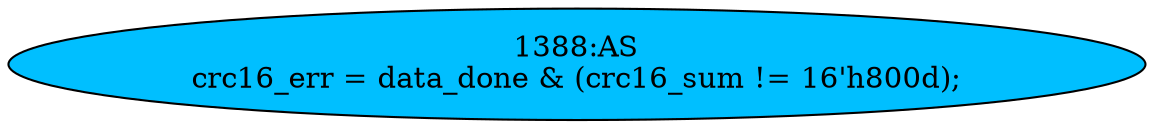 strict digraph "" {
	node [label="\N"];
	"1388:AS"	 [ast="<pyverilog.vparser.ast.Assign object at 0x7f0647e57c10>",
		def_var="['crc16_err']",
		fillcolor=deepskyblue,
		label="1388:AS
crc16_err = data_done & (crc16_sum != 16'h800d);",
		statements="[]",
		style=filled,
		typ=Assign,
		use_var="['data_done', 'crc16_sum']"];
}
